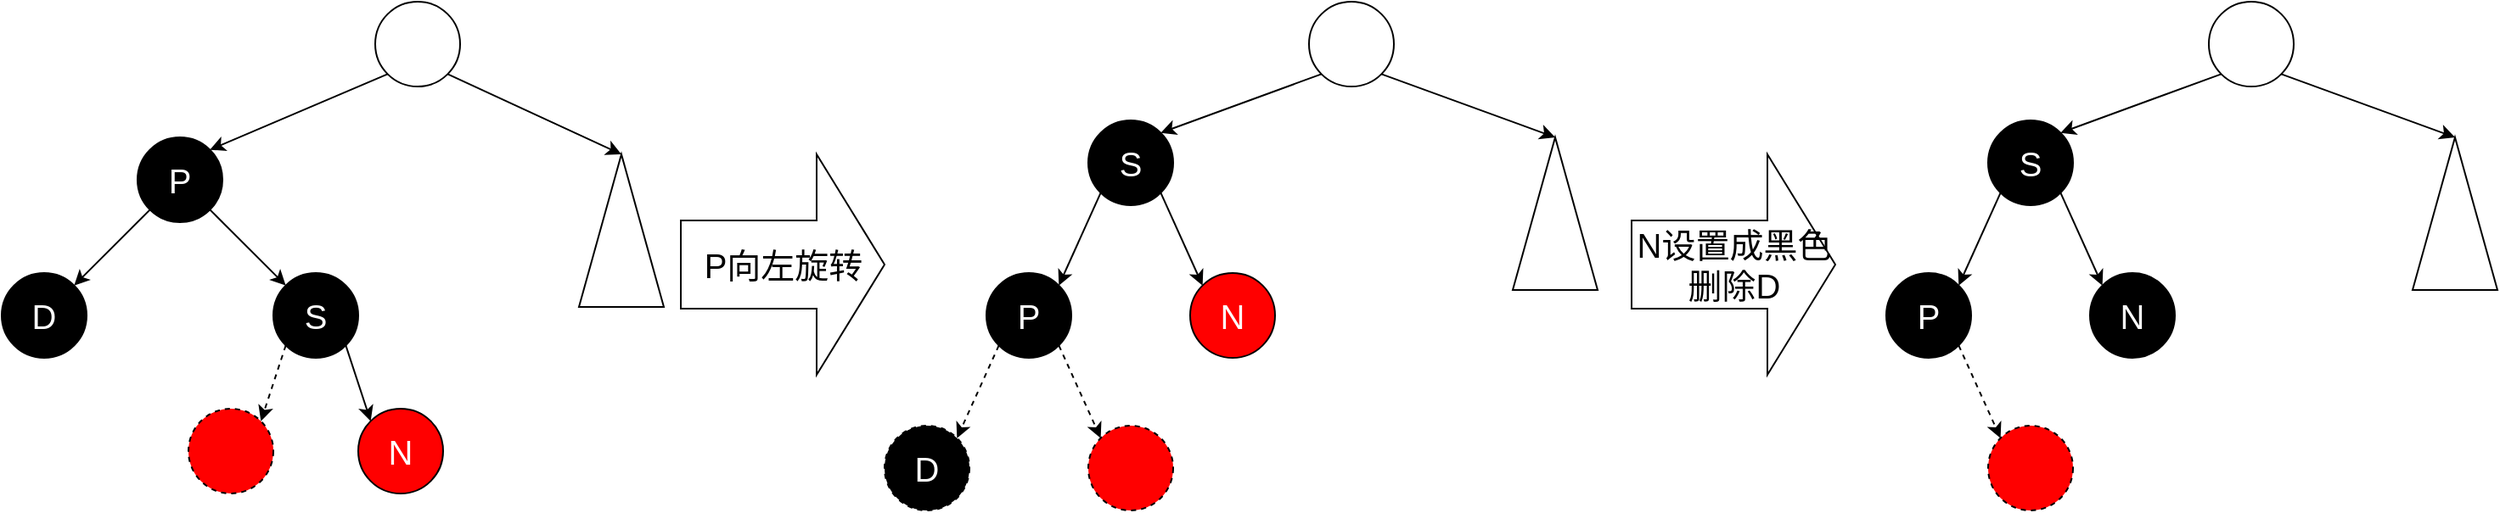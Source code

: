 <mxfile version="20.4.0" type="device"><diagram id="R-cHSDtUfPkVtpVSe-z4" name="Page-1"><mxGraphModel dx="1422" dy="705" grid="1" gridSize="10" guides="1" tooltips="1" connect="1" arrows="1" fold="1" page="1" pageScale="1" pageWidth="850" pageHeight="1100" math="0" shadow="0"><root><mxCell id="0"/><mxCell id="1" parent="0"/><mxCell id="n1B0MFmd508IJaJsGRzu-328" style="edgeStyle=none;rounded=0;orthogonalLoop=1;jettySize=auto;html=1;exitX=0;exitY=1;exitDx=0;exitDy=0;entryX=1;entryY=0;entryDx=0;entryDy=0;fontSize=20;fontColor=#FFFFFF;" edge="1" parent="1" source="n1B0MFmd508IJaJsGRzu-330" target="n1B0MFmd508IJaJsGRzu-333"><mxGeometry relative="1" as="geometry"/></mxCell><mxCell id="n1B0MFmd508IJaJsGRzu-329" style="edgeStyle=none;rounded=0;orthogonalLoop=1;jettySize=auto;html=1;exitX=1;exitY=1;exitDx=0;exitDy=0;entryX=1;entryY=0.5;entryDx=0;entryDy=0;fontSize=20;fontColor=#FFFFFF;" edge="1" parent="1" source="n1B0MFmd508IJaJsGRzu-330" target="n1B0MFmd508IJaJsGRzu-334"><mxGeometry relative="1" as="geometry"><mxPoint x="277.322" y="147.322" as="targetPoint"/></mxGeometry></mxCell><mxCell id="n1B0MFmd508IJaJsGRzu-330" value="&lt;font color=&quot;#ffffff&quot;&gt;&lt;span style=&quot;font-size: 20px;&quot;&gt;&lt;br&gt;&lt;/span&gt;&lt;/font&gt;" style="ellipse;whiteSpace=wrap;html=1;aspect=fixed;fillColor=#FFFFFF;" vertex="1" parent="1"><mxGeometry x="270" y="60" width="50" height="50" as="geometry"/></mxCell><mxCell id="n1B0MFmd508IJaJsGRzu-331" style="edgeStyle=none;rounded=0;orthogonalLoop=1;jettySize=auto;html=1;exitX=1;exitY=1;exitDx=0;exitDy=0;entryX=0;entryY=0;entryDx=0;entryDy=0;fontSize=20;fontColor=#FFFFFF;" edge="1" parent="1" source="n1B0MFmd508IJaJsGRzu-333" target="n1B0MFmd508IJaJsGRzu-337"><mxGeometry relative="1" as="geometry"/></mxCell><mxCell id="n1B0MFmd508IJaJsGRzu-332" style="edgeStyle=none;rounded=0;orthogonalLoop=1;jettySize=auto;html=1;exitX=0;exitY=1;exitDx=0;exitDy=0;entryX=1;entryY=0;entryDx=0;entryDy=0;fontSize=20;fontColor=#FFFFFF;" edge="1" parent="1" source="n1B0MFmd508IJaJsGRzu-333" target="n1B0MFmd508IJaJsGRzu-338"><mxGeometry relative="1" as="geometry"/></mxCell><mxCell id="n1B0MFmd508IJaJsGRzu-333" value="&lt;font style=&quot;font-size: 20px;&quot; color=&quot;#ffffff&quot;&gt;P&lt;/font&gt;" style="ellipse;whiteSpace=wrap;html=1;aspect=fixed;fillColor=#000000;" vertex="1" parent="1"><mxGeometry x="130" y="140" width="50" height="50" as="geometry"/></mxCell><mxCell id="n1B0MFmd508IJaJsGRzu-334" value="" style="triangle;whiteSpace=wrap;html=1;shadow=0;sketch=0;strokeColor=#000000;fontSize=20;fontColor=#000000;fillColor=#FFFFFF;rotation=-90;" vertex="1" parent="1"><mxGeometry x="370" y="170" width="90" height="50" as="geometry"/></mxCell><mxCell id="n1B0MFmd508IJaJsGRzu-335" style="edgeStyle=none;rounded=0;orthogonalLoop=1;jettySize=auto;html=1;exitX=0;exitY=1;exitDx=0;exitDy=0;entryX=1;entryY=0;entryDx=0;entryDy=0;fontSize=20;fontColor=#000000;dashed=1;" edge="1" parent="1" source="n1B0MFmd508IJaJsGRzu-337" target="n1B0MFmd508IJaJsGRzu-339"><mxGeometry relative="1" as="geometry"/></mxCell><mxCell id="n1B0MFmd508IJaJsGRzu-336" style="edgeStyle=none;rounded=0;orthogonalLoop=1;jettySize=auto;html=1;exitX=1;exitY=1;exitDx=0;exitDy=0;entryX=0;entryY=0;entryDx=0;entryDy=0;fontSize=20;fontColor=#000000;" edge="1" parent="1" source="n1B0MFmd508IJaJsGRzu-337" target="n1B0MFmd508IJaJsGRzu-341"><mxGeometry relative="1" as="geometry"/></mxCell><mxCell id="n1B0MFmd508IJaJsGRzu-337" value="&lt;font style=&quot;font-size: 20px;&quot; color=&quot;#ffffff&quot;&gt;S&lt;/font&gt;" style="ellipse;whiteSpace=wrap;html=1;aspect=fixed;fillColor=#000000;" vertex="1" parent="1"><mxGeometry x="210" y="220" width="50" height="50" as="geometry"/></mxCell><mxCell id="n1B0MFmd508IJaJsGRzu-338" value="&lt;font style=&quot;font-size: 20px;&quot; color=&quot;#ffffff&quot;&gt;D&lt;/font&gt;" style="ellipse;whiteSpace=wrap;html=1;aspect=fixed;fillColor=#000000;" vertex="1" parent="1"><mxGeometry x="50" y="220" width="50" height="50" as="geometry"/></mxCell><mxCell id="n1B0MFmd508IJaJsGRzu-339" value="" style="ellipse;whiteSpace=wrap;html=1;aspect=fixed;fillColor=#FF0000;dashed=1;" vertex="1" parent="1"><mxGeometry x="160" y="300" width="50" height="50" as="geometry"/></mxCell><mxCell id="n1B0MFmd508IJaJsGRzu-340" value="&lt;font color=&quot;#000000&quot;&gt;P向左旋转&lt;/font&gt;" style="html=1;shadow=0;dashed=0;align=center;verticalAlign=middle;shape=mxgraph.arrows2.arrow;dy=0.6;dx=40;notch=0;sketch=0;strokeColor=#000000;fontSize=20;fontColor=#FFFFFF;fillColor=#FFFFFF;" vertex="1" parent="1"><mxGeometry x="450" y="150" width="120" height="130" as="geometry"/></mxCell><mxCell id="n1B0MFmd508IJaJsGRzu-341" value="&lt;font style=&quot;font-size: 20px;&quot; color=&quot;#ffffff&quot;&gt;N&lt;/font&gt;" style="ellipse;whiteSpace=wrap;html=1;aspect=fixed;fillColor=#FF0000;" vertex="1" parent="1"><mxGeometry x="260" y="300" width="50" height="50" as="geometry"/></mxCell><mxCell id="n1B0MFmd508IJaJsGRzu-343" style="edgeStyle=none;rounded=0;orthogonalLoop=1;jettySize=auto;html=1;exitX=1;exitY=1;exitDx=0;exitDy=0;entryX=1;entryY=0.5;entryDx=0;entryDy=0;fontSize=20;fontColor=#FFFFFF;" edge="1" parent="1" source="n1B0MFmd508IJaJsGRzu-344" target="n1B0MFmd508IJaJsGRzu-348"><mxGeometry relative="1" as="geometry"><mxPoint x="837.322" y="147.322" as="targetPoint"/></mxGeometry></mxCell><mxCell id="n1B0MFmd508IJaJsGRzu-357" style="edgeStyle=none;rounded=0;orthogonalLoop=1;jettySize=auto;html=1;exitX=0;exitY=1;exitDx=0;exitDy=0;entryX=1;entryY=0;entryDx=0;entryDy=0;fontSize=20;fontColor=#000000;" edge="1" parent="1" source="n1B0MFmd508IJaJsGRzu-344" target="n1B0MFmd508IJaJsGRzu-351"><mxGeometry relative="1" as="geometry"/></mxCell><mxCell id="n1B0MFmd508IJaJsGRzu-344" value="&lt;font color=&quot;#ffffff&quot;&gt;&lt;span style=&quot;font-size: 20px;&quot;&gt;&lt;br&gt;&lt;/span&gt;&lt;/font&gt;" style="ellipse;whiteSpace=wrap;html=1;aspect=fixed;fillColor=#FFFFFF;" vertex="1" parent="1"><mxGeometry x="820" y="60" width="50" height="50" as="geometry"/></mxCell><mxCell id="n1B0MFmd508IJaJsGRzu-346" style="edgeStyle=none;rounded=0;orthogonalLoop=1;jettySize=auto;html=1;exitX=0;exitY=1;exitDx=0;exitDy=0;entryX=1;entryY=0;entryDx=0;entryDy=0;fontSize=20;fontColor=#FFFFFF;dashed=1;" edge="1" parent="1" source="n1B0MFmd508IJaJsGRzu-347" target="n1B0MFmd508IJaJsGRzu-352"><mxGeometry relative="1" as="geometry"/></mxCell><mxCell id="n1B0MFmd508IJaJsGRzu-355" style="edgeStyle=none;rounded=0;orthogonalLoop=1;jettySize=auto;html=1;exitX=1;exitY=1;exitDx=0;exitDy=0;entryX=0;entryY=0;entryDx=0;entryDy=0;dashed=1;fontSize=20;fontColor=#000000;" edge="1" parent="1" source="n1B0MFmd508IJaJsGRzu-347" target="n1B0MFmd508IJaJsGRzu-353"><mxGeometry relative="1" as="geometry"/></mxCell><mxCell id="n1B0MFmd508IJaJsGRzu-347" value="&lt;font style=&quot;font-size: 20px;&quot; color=&quot;#ffffff&quot;&gt;P&lt;/font&gt;" style="ellipse;whiteSpace=wrap;html=1;aspect=fixed;fillColor=#000000;" vertex="1" parent="1"><mxGeometry x="630" y="220" width="50" height="50" as="geometry"/></mxCell><mxCell id="n1B0MFmd508IJaJsGRzu-348" value="" style="triangle;whiteSpace=wrap;html=1;shadow=0;sketch=0;strokeColor=#000000;fontSize=20;fontColor=#000000;fillColor=#FFFFFF;rotation=-90;" vertex="1" parent="1"><mxGeometry x="920" y="160" width="90" height="50" as="geometry"/></mxCell><mxCell id="n1B0MFmd508IJaJsGRzu-350" style="edgeStyle=none;rounded=0;orthogonalLoop=1;jettySize=auto;html=1;exitX=1;exitY=1;exitDx=0;exitDy=0;entryX=0;entryY=0;entryDx=0;entryDy=0;fontSize=20;fontColor=#000000;" edge="1" parent="1" source="n1B0MFmd508IJaJsGRzu-351" target="n1B0MFmd508IJaJsGRzu-354"><mxGeometry relative="1" as="geometry"/></mxCell><mxCell id="n1B0MFmd508IJaJsGRzu-356" style="edgeStyle=none;rounded=0;orthogonalLoop=1;jettySize=auto;html=1;exitX=0;exitY=1;exitDx=0;exitDy=0;entryX=1;entryY=0;entryDx=0;entryDy=0;fontSize=20;fontColor=#000000;" edge="1" parent="1" source="n1B0MFmd508IJaJsGRzu-351" target="n1B0MFmd508IJaJsGRzu-347"><mxGeometry relative="1" as="geometry"/></mxCell><mxCell id="n1B0MFmd508IJaJsGRzu-351" value="&lt;font style=&quot;font-size: 20px;&quot; color=&quot;#ffffff&quot;&gt;S&lt;/font&gt;" style="ellipse;whiteSpace=wrap;html=1;aspect=fixed;fillColor=#000000;" vertex="1" parent="1"><mxGeometry x="690" y="130" width="50" height="50" as="geometry"/></mxCell><mxCell id="n1B0MFmd508IJaJsGRzu-352" value="&lt;font style=&quot;font-size: 20px;&quot; color=&quot;#ffffff&quot;&gt;D&lt;/font&gt;" style="ellipse;whiteSpace=wrap;html=1;aspect=fixed;fillColor=#000000;dashed=1;" vertex="1" parent="1"><mxGeometry x="570" y="310" width="50" height="50" as="geometry"/></mxCell><mxCell id="n1B0MFmd508IJaJsGRzu-353" value="" style="ellipse;whiteSpace=wrap;html=1;aspect=fixed;fillColor=#FF0000;dashed=1;" vertex="1" parent="1"><mxGeometry x="690" y="310" width="50" height="50" as="geometry"/></mxCell><mxCell id="n1B0MFmd508IJaJsGRzu-354" value="&lt;font style=&quot;font-size: 20px;&quot; color=&quot;#ffffff&quot;&gt;N&lt;/font&gt;" style="ellipse;whiteSpace=wrap;html=1;aspect=fixed;fillColor=#FF0000;" vertex="1" parent="1"><mxGeometry x="750" y="220" width="50" height="50" as="geometry"/></mxCell><mxCell id="n1B0MFmd508IJaJsGRzu-358" style="edgeStyle=none;rounded=0;orthogonalLoop=1;jettySize=auto;html=1;exitX=1;exitY=1;exitDx=0;exitDy=0;entryX=1;entryY=0.5;entryDx=0;entryDy=0;fontSize=20;fontColor=#FFFFFF;" edge="1" parent="1" source="n1B0MFmd508IJaJsGRzu-360" target="n1B0MFmd508IJaJsGRzu-364"><mxGeometry relative="1" as="geometry"><mxPoint x="1367.322" y="147.322" as="targetPoint"/></mxGeometry></mxCell><mxCell id="n1B0MFmd508IJaJsGRzu-359" style="edgeStyle=none;rounded=0;orthogonalLoop=1;jettySize=auto;html=1;exitX=0;exitY=1;exitDx=0;exitDy=0;entryX=1;entryY=0;entryDx=0;entryDy=0;fontSize=20;fontColor=#000000;" edge="1" parent="1" source="n1B0MFmd508IJaJsGRzu-360" target="n1B0MFmd508IJaJsGRzu-367"><mxGeometry relative="1" as="geometry"/></mxCell><mxCell id="n1B0MFmd508IJaJsGRzu-360" value="&lt;font color=&quot;#ffffff&quot;&gt;&lt;span style=&quot;font-size: 20px;&quot;&gt;&lt;br&gt;&lt;/span&gt;&lt;/font&gt;" style="ellipse;whiteSpace=wrap;html=1;aspect=fixed;fillColor=#FFFFFF;" vertex="1" parent="1"><mxGeometry x="1350" y="60" width="50" height="50" as="geometry"/></mxCell><mxCell id="n1B0MFmd508IJaJsGRzu-362" style="edgeStyle=none;rounded=0;orthogonalLoop=1;jettySize=auto;html=1;exitX=1;exitY=1;exitDx=0;exitDy=0;entryX=0;entryY=0;entryDx=0;entryDy=0;dashed=1;fontSize=20;fontColor=#000000;" edge="1" parent="1" source="n1B0MFmd508IJaJsGRzu-363" target="n1B0MFmd508IJaJsGRzu-369"><mxGeometry relative="1" as="geometry"/></mxCell><mxCell id="n1B0MFmd508IJaJsGRzu-363" value="&lt;font style=&quot;font-size: 20px;&quot; color=&quot;#ffffff&quot;&gt;P&lt;/font&gt;" style="ellipse;whiteSpace=wrap;html=1;aspect=fixed;fillColor=#000000;" vertex="1" parent="1"><mxGeometry x="1160" y="220" width="50" height="50" as="geometry"/></mxCell><mxCell id="n1B0MFmd508IJaJsGRzu-364" value="" style="triangle;whiteSpace=wrap;html=1;shadow=0;sketch=0;strokeColor=#000000;fontSize=20;fontColor=#000000;fillColor=#FFFFFF;rotation=-90;" vertex="1" parent="1"><mxGeometry x="1450" y="160" width="90" height="50" as="geometry"/></mxCell><mxCell id="n1B0MFmd508IJaJsGRzu-365" style="edgeStyle=none;rounded=0;orthogonalLoop=1;jettySize=auto;html=1;exitX=1;exitY=1;exitDx=0;exitDy=0;entryX=0;entryY=0;entryDx=0;entryDy=0;fontSize=20;fontColor=#000000;" edge="1" parent="1" source="n1B0MFmd508IJaJsGRzu-367" target="n1B0MFmd508IJaJsGRzu-370"><mxGeometry relative="1" as="geometry"/></mxCell><mxCell id="n1B0MFmd508IJaJsGRzu-366" style="edgeStyle=none;rounded=0;orthogonalLoop=1;jettySize=auto;html=1;exitX=0;exitY=1;exitDx=0;exitDy=0;entryX=1;entryY=0;entryDx=0;entryDy=0;fontSize=20;fontColor=#000000;" edge="1" parent="1" source="n1B0MFmd508IJaJsGRzu-367" target="n1B0MFmd508IJaJsGRzu-363"><mxGeometry relative="1" as="geometry"/></mxCell><mxCell id="n1B0MFmd508IJaJsGRzu-367" value="&lt;font style=&quot;font-size: 20px;&quot; color=&quot;#ffffff&quot;&gt;S&lt;/font&gt;" style="ellipse;whiteSpace=wrap;html=1;aspect=fixed;fillColor=#000000;" vertex="1" parent="1"><mxGeometry x="1220" y="130" width="50" height="50" as="geometry"/></mxCell><mxCell id="n1B0MFmd508IJaJsGRzu-369" value="" style="ellipse;whiteSpace=wrap;html=1;aspect=fixed;fillColor=#FF0000;dashed=1;" vertex="1" parent="1"><mxGeometry x="1220" y="310" width="50" height="50" as="geometry"/></mxCell><mxCell id="n1B0MFmd508IJaJsGRzu-370" value="&lt;font style=&quot;font-size: 20px;&quot; color=&quot;#ffffff&quot;&gt;N&lt;/font&gt;" style="ellipse;whiteSpace=wrap;html=1;aspect=fixed;fillColor=#000000;" vertex="1" parent="1"><mxGeometry x="1280" y="220" width="50" height="50" as="geometry"/></mxCell><mxCell id="n1B0MFmd508IJaJsGRzu-371" value="&lt;font color=&quot;#000000&quot;&gt;N设置成黑色&lt;br&gt;删除D&lt;br&gt;&lt;/font&gt;" style="html=1;shadow=0;dashed=0;align=center;verticalAlign=middle;shape=mxgraph.arrows2.arrow;dy=0.6;dx=40;notch=0;sketch=0;strokeColor=#000000;fontSize=20;fontColor=#FFFFFF;fillColor=#FFFFFF;" vertex="1" parent="1"><mxGeometry x="1010" y="150" width="120" height="130" as="geometry"/></mxCell></root></mxGraphModel></diagram></mxfile>